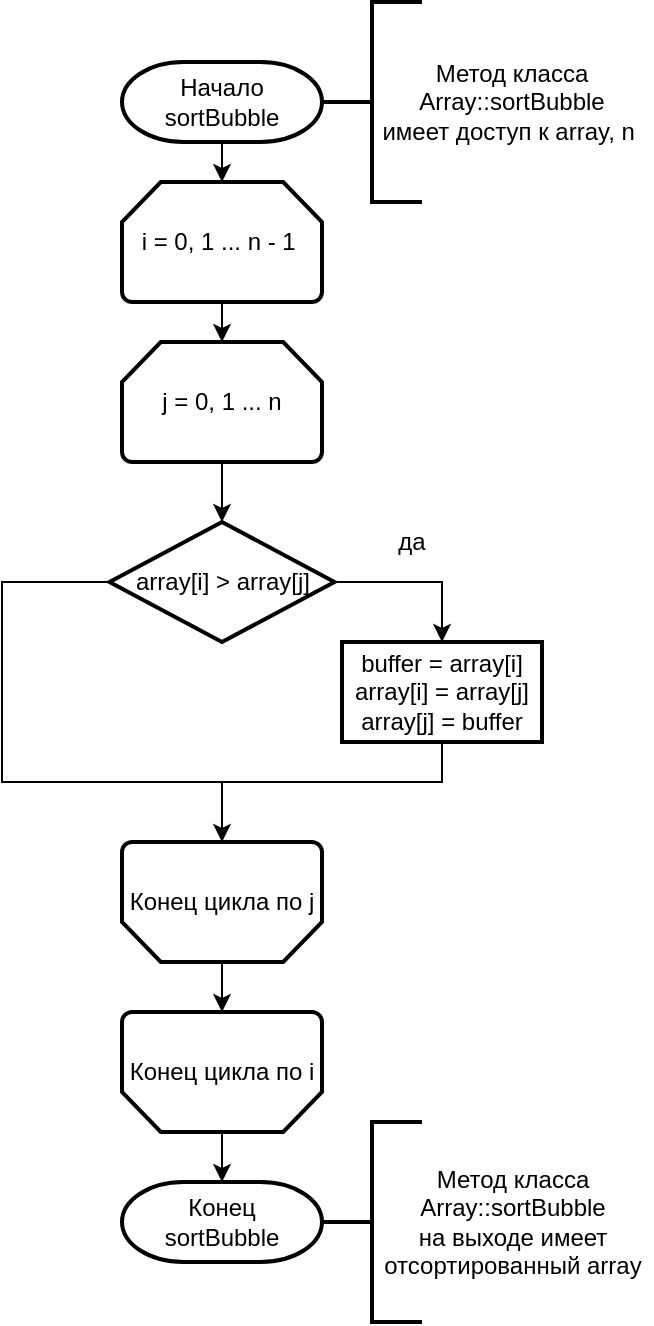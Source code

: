 <mxfile>
    <diagram id="1EdBnCzOsV81pvxFlaG8" name="Страница 1">
        <mxGraphModel dx="503" dy="1025" grid="1" gridSize="10" guides="1" tooltips="1" connect="1" arrows="1" fold="1" page="1" pageScale="1" pageWidth="827" pageHeight="1169" math="0" shadow="0">
            <root>
                <mxCell id="0"/>
                <mxCell id="1" parent="0"/>
                <mxCell id="2" value="Начало sortBubble" style="strokeWidth=2;html=1;shape=mxgraph.flowchart.terminator;whiteSpace=wrap;" vertex="1" parent="1">
                    <mxGeometry x="140" y="50" width="100" height="40" as="geometry"/>
                </mxCell>
                <mxCell id="3" value="Конец &lt;br&gt;sortBubble" style="strokeWidth=2;html=1;shape=mxgraph.flowchart.terminator;whiteSpace=wrap;" vertex="1" parent="1">
                    <mxGeometry x="140" y="610" width="100" height="40" as="geometry"/>
                </mxCell>
                <mxCell id="4" value="i = 0, 1 ... n - 1&amp;nbsp;" style="strokeWidth=2;html=1;shape=mxgraph.flowchart.loop_limit;whiteSpace=wrap;" vertex="1" parent="1">
                    <mxGeometry x="140" y="110" width="100" height="60" as="geometry"/>
                </mxCell>
                <mxCell id="5" value="j = 0, 1 ... n" style="strokeWidth=2;html=1;shape=mxgraph.flowchart.loop_limit;whiteSpace=wrap;" vertex="1" parent="1">
                    <mxGeometry x="140" y="190" width="100" height="60" as="geometry"/>
                </mxCell>
                <mxCell id="6" value="Конец цикла по j" style="strokeWidth=2;html=1;shape=mxgraph.flowchart.loop_limit;whiteSpace=wrap;direction=west;" vertex="1" parent="1">
                    <mxGeometry x="140" y="440" width="100" height="60" as="geometry"/>
                </mxCell>
                <mxCell id="7" value="Конец цикла по i" style="strokeWidth=2;html=1;shape=mxgraph.flowchart.loop_limit;whiteSpace=wrap;direction=west;fillColor=none;" vertex="1" parent="1">
                    <mxGeometry x="140" y="525" width="100" height="60" as="geometry"/>
                </mxCell>
                <mxCell id="8" value="array[i] &amp;gt; array[j]" style="strokeWidth=2;html=1;shape=mxgraph.flowchart.decision;whiteSpace=wrap;fillColor=none;" vertex="1" parent="1">
                    <mxGeometry x="133.75" y="280" width="112.5" height="60" as="geometry"/>
                </mxCell>
                <mxCell id="9" value="buffer = array[i]&lt;br&gt;array[i] = array[j]&lt;br&gt;array[j] = buffer" style="rounded=0;whiteSpace=wrap;html=1;absoluteArcSize=1;arcSize=14;strokeWidth=2;fillColor=none;" vertex="1" parent="1">
                    <mxGeometry x="250" y="340" width="100" height="50" as="geometry"/>
                </mxCell>
                <mxCell id="10" value="" style="endArrow=classic;html=1;exitX=0.5;exitY=1;exitDx=0;exitDy=0;exitPerimeter=0;entryX=0.5;entryY=0;entryDx=0;entryDy=0;entryPerimeter=0;" edge="1" parent="1" source="2" target="4">
                    <mxGeometry width="50" height="50" relative="1" as="geometry">
                        <mxPoint x="220" y="410" as="sourcePoint"/>
                        <mxPoint x="270" y="360" as="targetPoint"/>
                    </mxGeometry>
                </mxCell>
                <mxCell id="11" value="" style="endArrow=classic;html=1;exitX=0.5;exitY=1;exitDx=0;exitDy=0;exitPerimeter=0;entryX=0.5;entryY=0;entryDx=0;entryDy=0;entryPerimeter=0;" edge="1" parent="1" source="4" target="5">
                    <mxGeometry width="50" height="50" relative="1" as="geometry">
                        <mxPoint x="220" y="310" as="sourcePoint"/>
                        <mxPoint x="270" y="260" as="targetPoint"/>
                    </mxGeometry>
                </mxCell>
                <mxCell id="12" value="" style="endArrow=classic;html=1;exitX=0.5;exitY=1;exitDx=0;exitDy=0;exitPerimeter=0;entryX=0.5;entryY=0;entryDx=0;entryDy=0;entryPerimeter=0;" edge="1" parent="1" source="5" target="8">
                    <mxGeometry width="50" height="50" relative="1" as="geometry">
                        <mxPoint x="220" y="310" as="sourcePoint"/>
                        <mxPoint x="270" y="260" as="targetPoint"/>
                    </mxGeometry>
                </mxCell>
                <mxCell id="13" value="" style="endArrow=classic;html=1;exitX=1;exitY=0.5;exitDx=0;exitDy=0;exitPerimeter=0;entryX=0.5;entryY=0;entryDx=0;entryDy=0;rounded=0;" edge="1" parent="1" source="8" target="9">
                    <mxGeometry width="50" height="50" relative="1" as="geometry">
                        <mxPoint x="220" y="410" as="sourcePoint"/>
                        <mxPoint x="270" y="360" as="targetPoint"/>
                        <Array as="points">
                            <mxPoint x="300" y="310"/>
                        </Array>
                    </mxGeometry>
                </mxCell>
                <mxCell id="14" value="" style="endArrow=none;html=1;exitX=0.5;exitY=1;exitDx=0;exitDy=0;rounded=0;endFill=0;" edge="1" parent="1" source="9">
                    <mxGeometry width="50" height="50" relative="1" as="geometry">
                        <mxPoint x="220" y="510" as="sourcePoint"/>
                        <mxPoint x="190" y="410" as="targetPoint"/>
                        <Array as="points">
                            <mxPoint x="300" y="410"/>
                        </Array>
                    </mxGeometry>
                </mxCell>
                <mxCell id="15" value="" style="endArrow=none;html=1;exitX=0;exitY=0.5;exitDx=0;exitDy=0;exitPerimeter=0;rounded=0;endFill=0;" edge="1" parent="1" source="8">
                    <mxGeometry width="50" height="50" relative="1" as="geometry">
                        <mxPoint x="220" y="510" as="sourcePoint"/>
                        <mxPoint x="190" y="410" as="targetPoint"/>
                        <Array as="points">
                            <mxPoint x="80" y="310"/>
                            <mxPoint x="80" y="410"/>
                        </Array>
                    </mxGeometry>
                </mxCell>
                <mxCell id="16" value="" style="endArrow=classic;html=1;entryX=0.5;entryY=1;entryDx=0;entryDy=0;entryPerimeter=0;" edge="1" parent="1" target="6">
                    <mxGeometry width="50" height="50" relative="1" as="geometry">
                        <mxPoint x="190" y="410" as="sourcePoint"/>
                        <mxPoint x="270" y="460" as="targetPoint"/>
                    </mxGeometry>
                </mxCell>
                <mxCell id="17" value="" style="endArrow=classic;html=1;exitX=0.5;exitY=0;exitDx=0;exitDy=0;exitPerimeter=0;entryX=0.5;entryY=1;entryDx=0;entryDy=0;entryPerimeter=0;" edge="1" parent="1" source="6" target="7">
                    <mxGeometry width="50" height="50" relative="1" as="geometry">
                        <mxPoint x="220" y="710" as="sourcePoint"/>
                        <mxPoint x="270" y="660" as="targetPoint"/>
                    </mxGeometry>
                </mxCell>
                <mxCell id="18" value="" style="endArrow=classic;html=1;exitX=0.5;exitY=0;exitDx=0;exitDy=0;exitPerimeter=0;entryX=0.5;entryY=0;entryDx=0;entryDy=0;entryPerimeter=0;" edge="1" parent="1" source="7" target="3">
                    <mxGeometry width="50" height="50" relative="1" as="geometry">
                        <mxPoint x="220" y="710" as="sourcePoint"/>
                        <mxPoint x="190" y="690" as="targetPoint"/>
                    </mxGeometry>
                </mxCell>
                <mxCell id="19" value="" style="strokeWidth=2;html=1;shape=mxgraph.flowchart.annotation_2;align=left;labelPosition=right;pointerEvents=1;rounded=0;fillColor=none;" vertex="1" parent="1">
                    <mxGeometry x="240" y="580" width="50" height="100" as="geometry"/>
                </mxCell>
                <mxCell id="20" value="" style="strokeWidth=2;html=1;shape=mxgraph.flowchart.annotation_2;align=left;labelPosition=right;pointerEvents=1;rounded=0;fillColor=none;" vertex="1" parent="1">
                    <mxGeometry x="240" y="20" width="50" height="100" as="geometry"/>
                </mxCell>
                <mxCell id="21" value="да&lt;br&gt;" style="text;html=1;strokeColor=none;fillColor=none;align=center;verticalAlign=middle;whiteSpace=wrap;rounded=0;" vertex="1" parent="1">
                    <mxGeometry x="265" y="280" width="40" height="20" as="geometry"/>
                </mxCell>
                <mxCell id="22" value="Метод класса Array::sortBubble&lt;br&gt;имеет доступ к array, n&amp;nbsp;" style="text;html=1;strokeColor=none;fillColor=none;align=center;verticalAlign=middle;whiteSpace=wrap;rounded=0;" vertex="1" parent="1">
                    <mxGeometry x="265" y="40" width="140" height="60" as="geometry"/>
                </mxCell>
                <mxCell id="25" value="&lt;span&gt;Метод класса &lt;br&gt;Array::sortBubble&lt;br&gt;на выходе имеет &lt;br&gt;отсортированный array&lt;br&gt;&lt;/span&gt;" style="text;html=1;align=center;verticalAlign=middle;resizable=0;points=[];autosize=1;strokeColor=none;" vertex="1" parent="1">
                    <mxGeometry x="265" y="600" width="140" height="60" as="geometry"/>
                </mxCell>
            </root>
        </mxGraphModel>
    </diagram>
</mxfile>